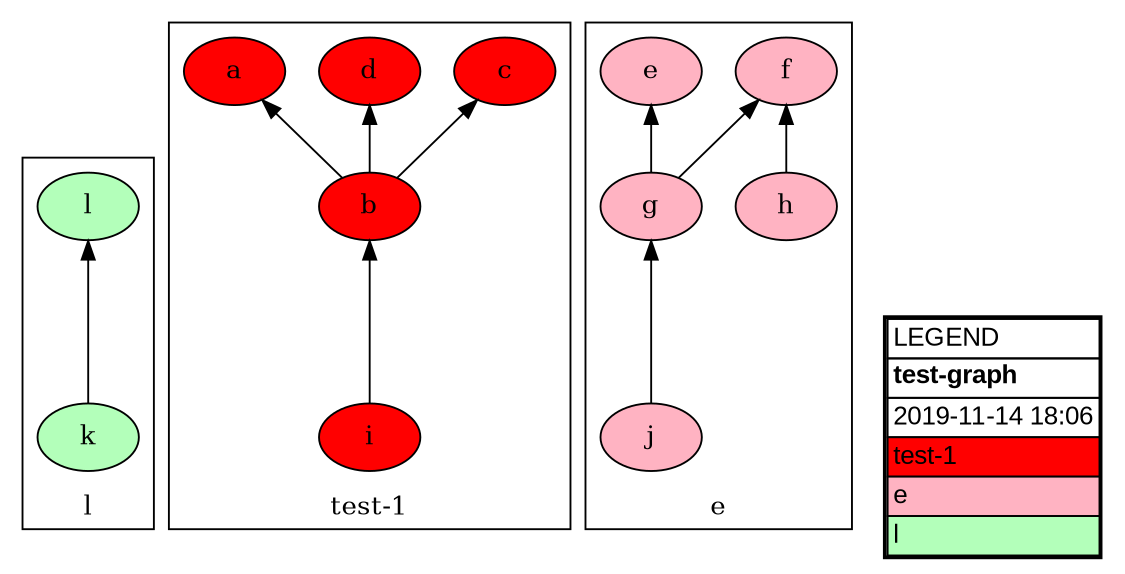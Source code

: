 digraph "test-graph" {
  dpi="300.0";
  rankdir=BT;
  ratio="-1.0,-1.0";
  size="7.5,10.0";

subgraph "cluster-category-" {
  label="";

  node [shape=rect,style=filled];


}

subgraph "cluster-category-l" {
  label="l";

  "k" [fillcolor="#b3ffba",style=filled];
  "k" -> "l" [label=""];

  "l" [fillcolor="#b3ffba",style=filled];


}

subgraph "cluster-category-test-1" {
  label="test-1";

  "a" [fillcolor="#ff0000",style=filled];

  "b" [fillcolor="#ff0000",style=filled];
  "b" -> "d" [label=""];
  "b" -> "a" [label=""];
  "b" -> "c" [label=""];

  "c" [fillcolor="#ff0000",style=filled];

  "d" [fillcolor="#ff0000",style=filled];

  "i" [fillcolor="#ff0000",style=filled];
  "i" -> "b" [label=""];


}

subgraph "cluster-category-e" {
  label="e";

  "e" [fillcolor="#ffb3c2",style=filled];

  "f" [fillcolor="#ffb3c2",style=filled];

  "g" [fillcolor="#ffb3c2",style=filled];
  "g" -> "e" [label=""];
  "g" -> "f" [label=""];

  "h" [fillcolor="#ffb3c2",style=filled];
  "h" -> "f" [label=""];

  "j" [fillcolor="#ffb3c2",style=filled];
  "j" -> "g" [label=""];


}

  "LEGEND" [fillcolor="#ffffff",fontname="Verdana,Arial,Sans-Serif",label=<<table border="2" cellborder="1" cellspacing="0" id="LEGEND"><tr><td align="left">LEGEND</td></tr><tr><td align="left"><b>test-graph</b></td></tr><tr><td align="left">2019-11-14 18:06</td></tr><tr><td align="left" bgcolor="#ff0000">test-1</td></tr><tr><td align="left" bgcolor="#ffb3c2">e</td></tr><tr><td align="left" bgcolor="#b3ffba">l</td></tr></table>>,shape=plaintext,style=filled];
}
